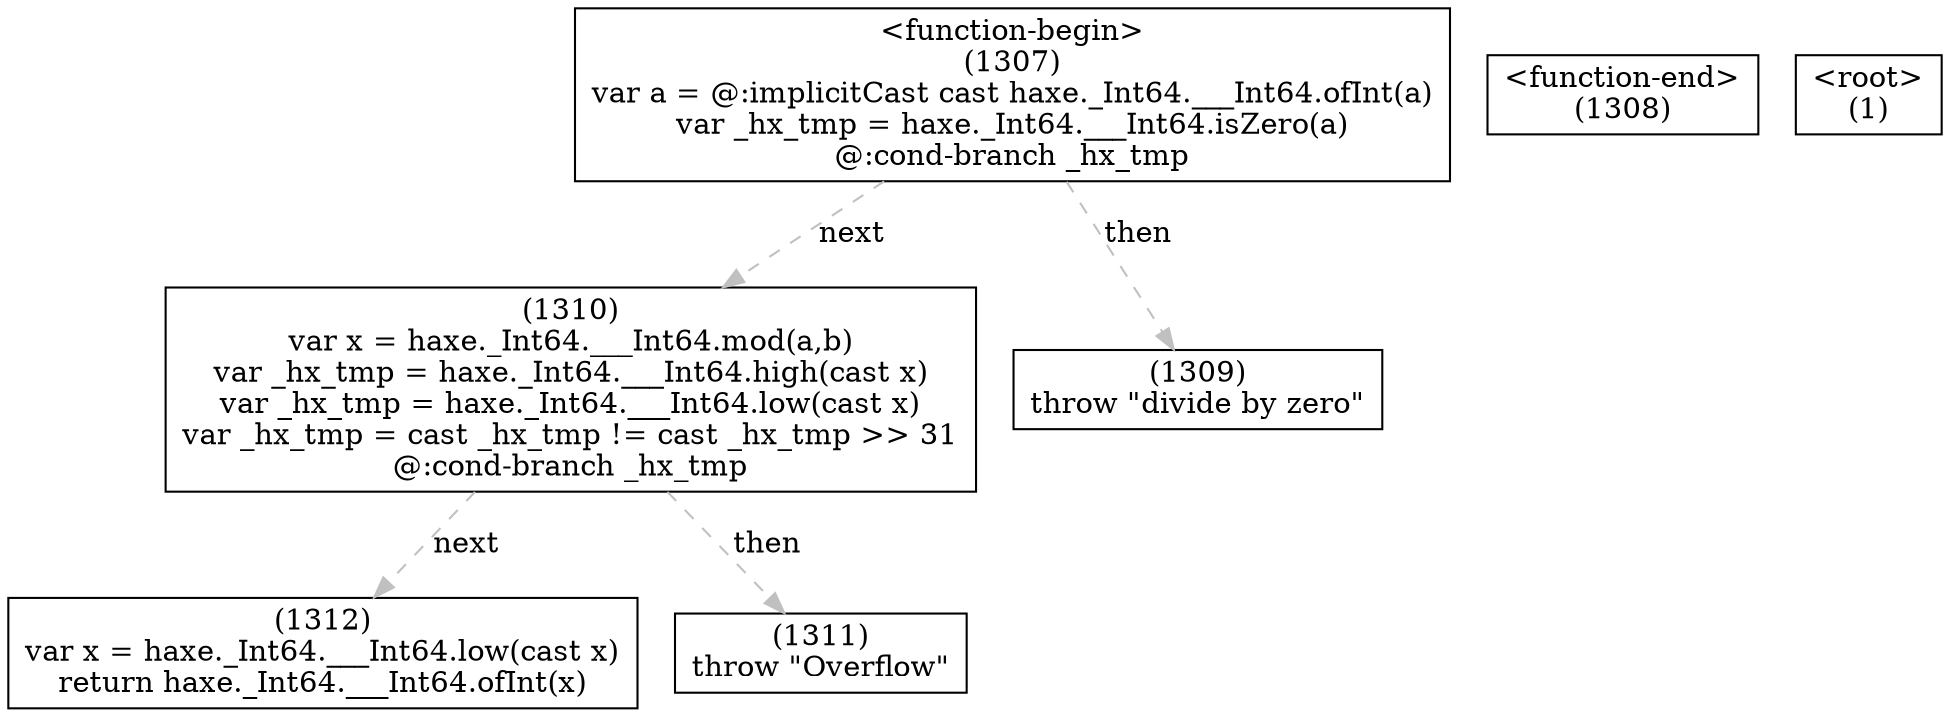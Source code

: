 digraph graphname {
n1312 [shape=box,label="(1312)\nvar x = haxe._Int64.___Int64.low(cast x)\nreturn haxe._Int64.___Int64.ofInt(x)"];
n1311 [shape=box,label="(1311)\nthrow \"Overflow\""];
n1310 [shape=box,label="(1310)\nvar x = haxe._Int64.___Int64.mod(a,b)\nvar _hx_tmp = haxe._Int64.___Int64.high(cast x)\nvar _hx_tmp = haxe._Int64.___Int64.low(cast x)\nvar _hx_tmp = cast _hx_tmp != cast _hx_tmp >> 31\n@:cond-branch _hx_tmp"];
n1310 -> n1311[style="dashed",color="gray",label="then"];
n1310 -> n1312[style="dashed",color="gray",label="next"];
n1309 [shape=box,label="(1309)\nthrow \"divide by zero\""];
n1308 [shape=box,label="<function-end>
(1308)"];
n1307 [shape=box,label="<function-begin>
(1307)\nvar a = @:implicitCast cast haxe._Int64.___Int64.ofInt(a)\nvar _hx_tmp = haxe._Int64.___Int64.isZero(a)\n@:cond-branch _hx_tmp"];
n1307 -> n1309[style="dashed",color="gray",label="then"];
n1307 -> n1310[style="dashed",color="gray",label="next"];
n1 [shape=box,label="<root>
(1)"];
}

